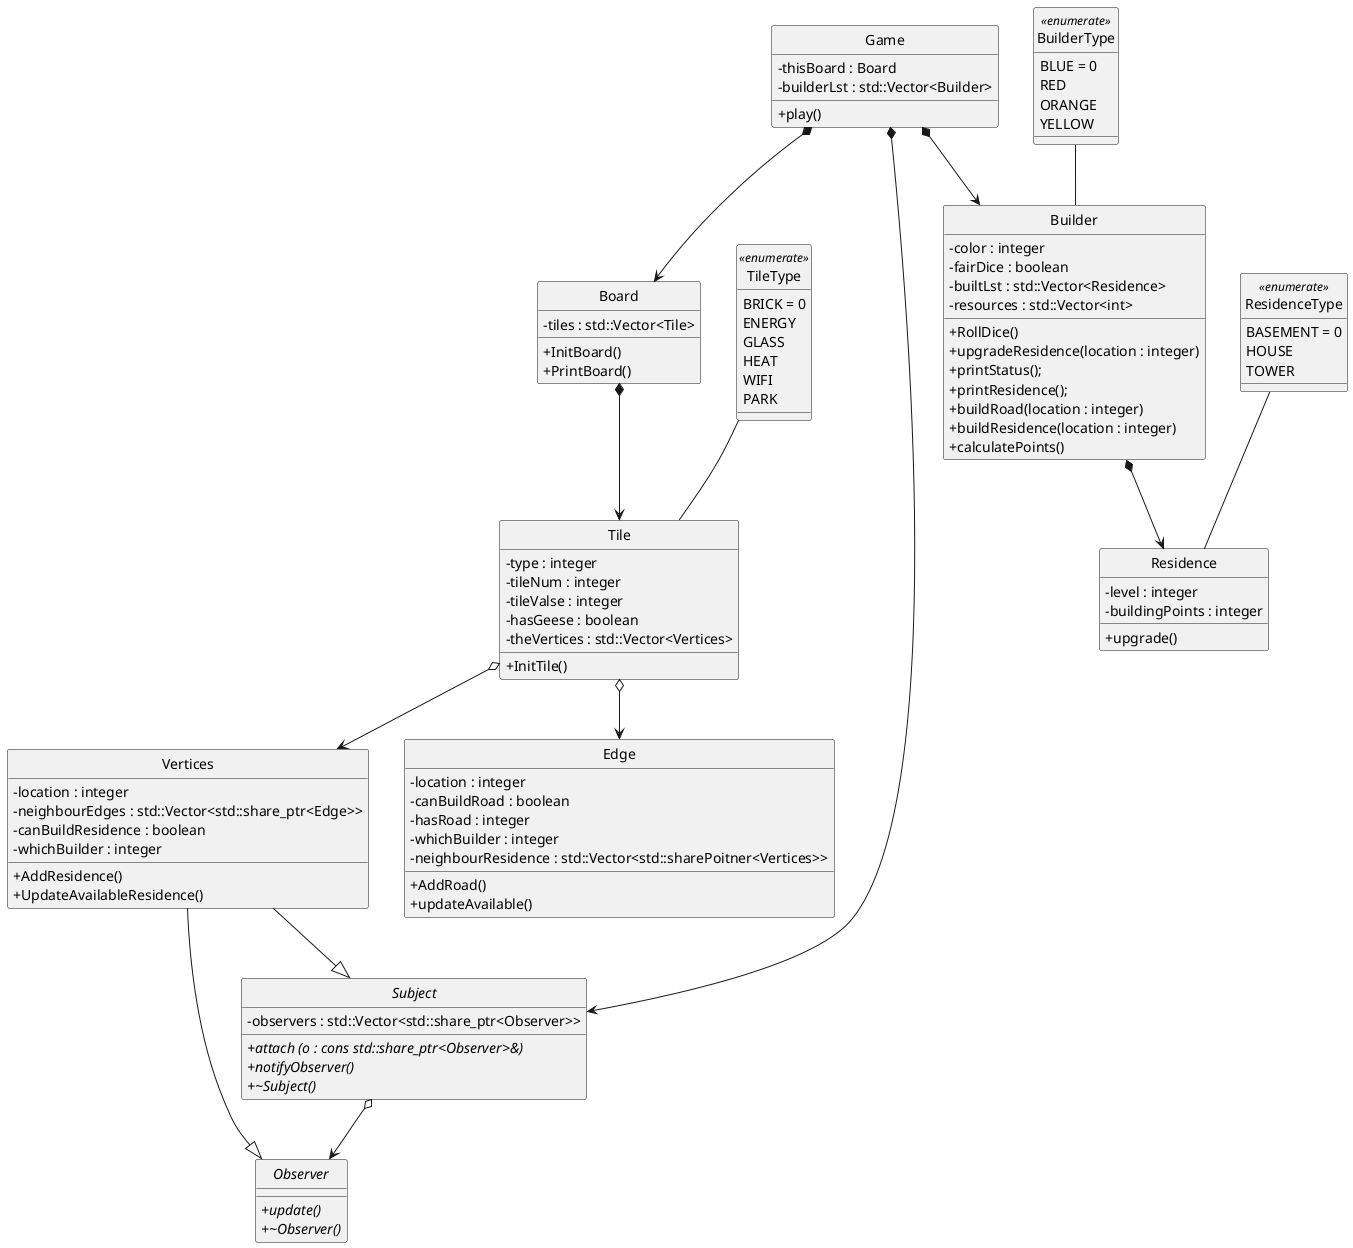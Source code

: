 @startuml CS246 Final Project UML 
skinparam style strictuml
skinparam SequenceMessageAlignment center
skinparam classAttributeIconSize 0


class Board  {
    -tiles : std::Vector<Tile>
    +InitBoard()
    +PrintBoard()
} 

enum TileType << enumerate >> {
    BRICK = 0
    ENERGY 
    GLASS 
    HEAT 
    WIFI 
    PARK
}

class Tile {
    - type : integer
    - tileNum : integer
    - tileValse : integer
    - hasGeese : boolean
    - theVertices : std::Vector<Vertices>
    + InitTile()
} 
abstract class Observer {
    + {abstract} update()
    + {abstract} ~Observer()
}

abstract class Subject {
    - observers : std::Vector<std::share_ptr<Observer>>
    + {abstract} attach (o : cons std::share_ptr<Observer>&)
    + {abstract} notifyObserver()
    + {abstract} ~Subject()
}

class Vertices {
    - location : integer
    - neighbourEdges : std::Vector<std::share_ptr<Edge>> 
    - canBuildResidence : boolean
    - whichBuilder : integer
    + AddResidence()
    + UpdateAvailableResidence()
}

class Edge {
    - location : integer 
    - canBuildRoad : boolean
    - hasRoad : integer 
    - whichBuilder : integer 
    - neighbourResidence : std::Vector<std::sharePoitner<Vertices>>
    + AddRoad()
    + updateAvailable() 
}

enum BuilderType << enumerate >> {
    BLUE = 0
    RED 
    ORANGE 
    YELLOW 
}

class Builder {
    - color : integer 
    - fairDice : boolean
    - builtLst : std::Vector<Residence> 
    - resources : std::Vector<int>
    + RollDice()
    + upgradeResidence(location : integer)
    + printStatus();
    + printResidence();
    + buildRoad(location : integer) 
    + buildResidence(location : integer)
    + calculatePoints()
}

enum ResidenceType << enumerate >> {
    BASEMENT = 0
    HOUSE
    TOWER  
}

class Residence {
    - level : integer 
    - buildingPoints : integer 
    + upgrade()
}

class Game {
    - thisBoard : Board 
    - builderLst : std::Vector<Builder>
    + play()
}

Game *--> Board
Game *--> Subject
Subject o-->  Observer
Vertices --|> Subject 
Vertices --|> Observer 
Game *--> Builder
Board *--> Tile
Tile o--> Edge
Tile o--> Vertices
Builder *--> Residence
BuilderType -- Builder 
TileType -- Tile 
ResidenceType -- Residence

@enduml